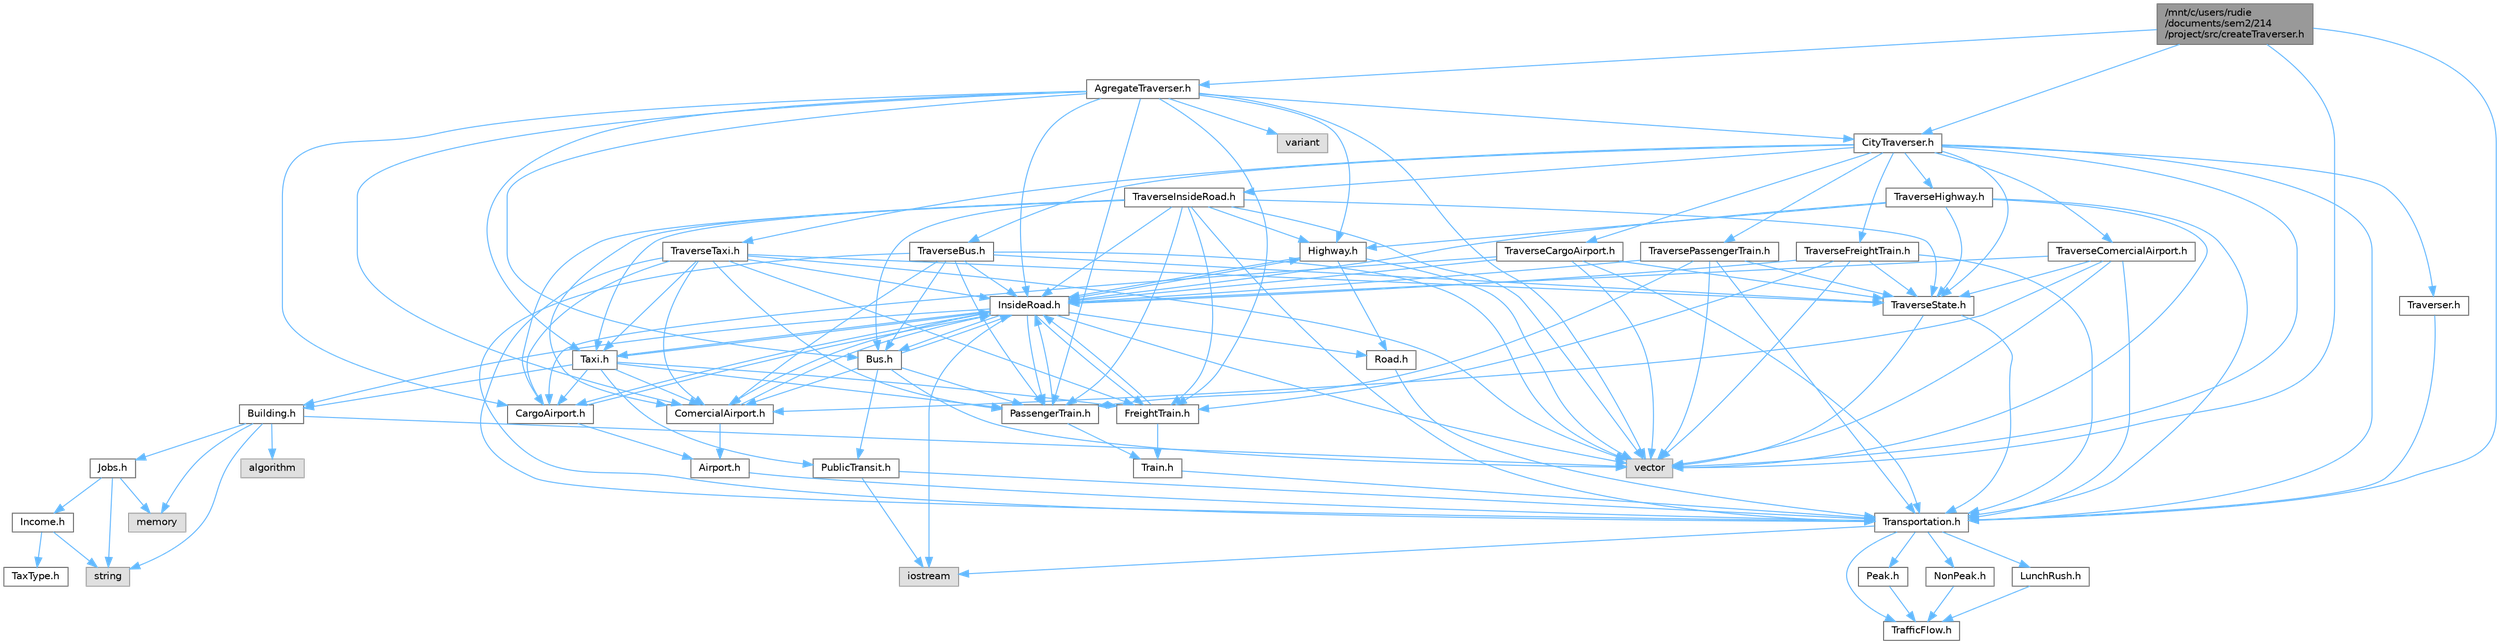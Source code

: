 digraph "/mnt/c/users/rudie/documents/sem2/214/project/src/createTraverser.h"
{
 // LATEX_PDF_SIZE
  bgcolor="transparent";
  edge [fontname=Helvetica,fontsize=10,labelfontname=Helvetica,labelfontsize=10];
  node [fontname=Helvetica,fontsize=10,shape=box,height=0.2,width=0.4];
  Node1 [id="Node000001",label="/mnt/c/users/rudie\l/documents/sem2/214\l/project/src/createTraverser.h",height=0.2,width=0.4,color="gray40", fillcolor="grey60", style="filled", fontcolor="black",tooltip="Header file for the CreateTraverser class."];
  Node1 -> Node2 [id="edge1_Node000001_Node000002",color="steelblue1",style="solid",tooltip=" "];
  Node2 [id="Node000002",label="vector",height=0.2,width=0.4,color="grey60", fillcolor="#E0E0E0", style="filled",tooltip=" "];
  Node1 -> Node3 [id="edge2_Node000001_Node000003",color="steelblue1",style="solid",tooltip=" "];
  Node3 [id="Node000003",label="AgregateTraverser.h",height=0.2,width=0.4,color="grey40", fillcolor="white", style="filled",URL="$AgregateTraverser_8h.html",tooltip="Defines the AgregateTraverser class and its interface for creating CityTraverser objects."];
  Node3 -> Node2 [id="edge3_Node000003_Node000002",color="steelblue1",style="solid",tooltip=" "];
  Node3 -> Node4 [id="edge4_Node000003_Node000004",color="steelblue1",style="solid",tooltip=" "];
  Node4 [id="Node000004",label="variant",height=0.2,width=0.4,color="grey60", fillcolor="#E0E0E0", style="filled",tooltip=" "];
  Node3 -> Node5 [id="edge5_Node000003_Node000005",color="steelblue1",style="solid",tooltip=" "];
  Node5 [id="Node000005",label="Highway.h",height=0.2,width=0.4,color="grey40", fillcolor="white", style="filled",URL="$Highway_8h.html",tooltip="Header file for the Highway class."];
  Node5 -> Node2 [id="edge6_Node000005_Node000002",color="steelblue1",style="solid",tooltip=" "];
  Node5 -> Node6 [id="edge7_Node000005_Node000006",color="steelblue1",style="solid",tooltip=" "];
  Node6 [id="Node000006",label="Road.h",height=0.2,width=0.4,color="grey40", fillcolor="white", style="filled",URL="$Road_8h.html",tooltip="Defines the Road class which inherits from the Transportation class."];
  Node6 -> Node7 [id="edge8_Node000006_Node000007",color="steelblue1",style="solid",tooltip=" "];
  Node7 [id="Node000007",label="Transportation.h",height=0.2,width=0.4,color="grey40", fillcolor="white", style="filled",URL="$Transportation_8h.html",tooltip="Header file for the Transportation class."];
  Node7 -> Node8 [id="edge9_Node000007_Node000008",color="steelblue1",style="solid",tooltip=" "];
  Node8 [id="Node000008",label="iostream",height=0.2,width=0.4,color="grey60", fillcolor="#E0E0E0", style="filled",tooltip=" "];
  Node7 -> Node9 [id="edge10_Node000007_Node000009",color="steelblue1",style="solid",tooltip=" "];
  Node9 [id="Node000009",label="TrafficFlow.h",height=0.2,width=0.4,color="grey40", fillcolor="white", style="filled",URL="$TrafficFlow_8h.html",tooltip="Defines the TrafficFlow interface for traffic flow measurement."];
  Node7 -> Node10 [id="edge11_Node000007_Node000010",color="steelblue1",style="solid",tooltip=" "];
  Node10 [id="Node000010",label="Peak.h",height=0.2,width=0.4,color="grey40", fillcolor="white", style="filled",URL="$Peak_8h.html",tooltip="Header file for the Peak class, which inherits from TrafficFlow."];
  Node10 -> Node9 [id="edge12_Node000010_Node000009",color="steelblue1",style="solid",tooltip=" "];
  Node7 -> Node11 [id="edge13_Node000007_Node000011",color="steelblue1",style="solid",tooltip=" "];
  Node11 [id="Node000011",label="NonPeak.h",height=0.2,width=0.4,color="grey40", fillcolor="white", style="filled",URL="$NonPeak_8h.html",tooltip="Header file for the NonPeak class."];
  Node11 -> Node9 [id="edge14_Node000011_Node000009",color="steelblue1",style="solid",tooltip=" "];
  Node7 -> Node12 [id="edge15_Node000007_Node000012",color="steelblue1",style="solid",tooltip=" "];
  Node12 [id="Node000012",label="LunchRush.h",height=0.2,width=0.4,color="grey40", fillcolor="white", style="filled",URL="$LunchRush_8h.html",tooltip="Header file for the LunchRush class."];
  Node12 -> Node9 [id="edge16_Node000012_Node000009",color="steelblue1",style="solid",tooltip=" "];
  Node5 -> Node13 [id="edge17_Node000005_Node000013",color="steelblue1",style="solid",tooltip=" "];
  Node13 [id="Node000013",label="InsideRoad.h",height=0.2,width=0.4,color="grey40", fillcolor="white", style="filled",URL="$InsideRoad_8h.html",tooltip="Header file for the InsideRoad class."];
  Node13 -> Node2 [id="edge18_Node000013_Node000002",color="steelblue1",style="solid",tooltip=" "];
  Node13 -> Node8 [id="edge19_Node000013_Node000008",color="steelblue1",style="solid",tooltip=" "];
  Node13 -> Node6 [id="edge20_Node000013_Node000006",color="steelblue1",style="solid",tooltip=" "];
  Node13 -> Node5 [id="edge21_Node000013_Node000005",color="steelblue1",style="solid",tooltip=" "];
  Node13 -> Node14 [id="edge22_Node000013_Node000014",color="steelblue1",style="solid",tooltip=" "];
  Node14 [id="Node000014",label="Bus.h",height=0.2,width=0.4,color="grey40", fillcolor="white", style="filled",URL="$Bus_8h.html",tooltip="Header file for the Bus class."];
  Node14 -> Node2 [id="edge23_Node000014_Node000002",color="steelblue1",style="solid",tooltip=" "];
  Node14 -> Node15 [id="edge24_Node000014_Node000015",color="steelblue1",style="solid",tooltip=" "];
  Node15 [id="Node000015",label="PublicTransit.h",height=0.2,width=0.4,color="grey40", fillcolor="white", style="filled",URL="$PublicTransit_8h.html",tooltip="Header file for the PublicTransit class."];
  Node15 -> Node8 [id="edge25_Node000015_Node000008",color="steelblue1",style="solid",tooltip=" "];
  Node15 -> Node7 [id="edge26_Node000015_Node000007",color="steelblue1",style="solid",tooltip=" "];
  Node14 -> Node13 [id="edge27_Node000014_Node000013",color="steelblue1",style="solid",tooltip=" "];
  Node14 -> Node16 [id="edge28_Node000014_Node000016",color="steelblue1",style="solid",tooltip=" "];
  Node16 [id="Node000016",label="ComercialAirport.h",height=0.2,width=0.4,color="grey40", fillcolor="white", style="filled",URL="$ComercialAirport_8h.html",tooltip="Defines the ComercialAirport class which inherits from the Airport class."];
  Node16 -> Node17 [id="edge29_Node000016_Node000017",color="steelblue1",style="solid",tooltip=" "];
  Node17 [id="Node000017",label="Airport.h",height=0.2,width=0.4,color="grey40", fillcolor="white", style="filled",URL="$Airport_8h.html",tooltip="Defines the Airport class which inherits from the Transportation class."];
  Node17 -> Node7 [id="edge30_Node000017_Node000007",color="steelblue1",style="solid",tooltip=" "];
  Node16 -> Node13 [id="edge31_Node000016_Node000013",color="steelblue1",style="solid",tooltip=" "];
  Node14 -> Node18 [id="edge32_Node000014_Node000018",color="steelblue1",style="solid",tooltip=" "];
  Node18 [id="Node000018",label="PassengerTrain.h",height=0.2,width=0.4,color="grey40", fillcolor="white", style="filled",URL="$PassengerTrain_8h.html",tooltip="Header file for the PassengerTrain class."];
  Node18 -> Node19 [id="edge33_Node000018_Node000019",color="steelblue1",style="solid",tooltip=" "];
  Node19 [id="Node000019",label="Train.h",height=0.2,width=0.4,color="grey40", fillcolor="white", style="filled",URL="$Train_8h.html",tooltip="Header file for the Train class."];
  Node19 -> Node7 [id="edge34_Node000019_Node000007",color="steelblue1",style="solid",tooltip=" "];
  Node18 -> Node13 [id="edge35_Node000018_Node000013",color="steelblue1",style="solid",tooltip=" "];
  Node13 -> Node20 [id="edge36_Node000013_Node000020",color="steelblue1",style="solid",tooltip=" "];
  Node20 [id="Node000020",label="Taxi.h",height=0.2,width=0.4,color="grey40", fillcolor="white", style="filled",URL="$Taxi_8h.html",tooltip="Header file for the Taxi class, which represents a taxi in a public transit system."];
  Node20 -> Node15 [id="edge37_Node000020_Node000015",color="steelblue1",style="solid",tooltip=" "];
  Node20 -> Node13 [id="edge38_Node000020_Node000013",color="steelblue1",style="solid",tooltip=" "];
  Node20 -> Node16 [id="edge39_Node000020_Node000016",color="steelblue1",style="solid",tooltip=" "];
  Node20 -> Node21 [id="edge40_Node000020_Node000021",color="steelblue1",style="solid",tooltip=" "];
  Node21 [id="Node000021",label="CargoAirport.h",height=0.2,width=0.4,color="grey40", fillcolor="white", style="filled",URL="$CargoAirport_8h.html",tooltip="Header file for the CargoAirport class."];
  Node21 -> Node17 [id="edge41_Node000021_Node000017",color="steelblue1",style="solid",tooltip=" "];
  Node21 -> Node13 [id="edge42_Node000021_Node000013",color="steelblue1",style="solid",tooltip=" "];
  Node20 -> Node22 [id="edge43_Node000020_Node000022",color="steelblue1",style="solid",tooltip=" "];
  Node22 [id="Node000022",label="FreightTrain.h",height=0.2,width=0.4,color="grey40", fillcolor="white", style="filled",URL="$FreightTrain_8h.html",tooltip="Header file for the FreightTrain class."];
  Node22 -> Node19 [id="edge44_Node000022_Node000019",color="steelblue1",style="solid",tooltip=" "];
  Node22 -> Node13 [id="edge45_Node000022_Node000013",color="steelblue1",style="solid",tooltip=" "];
  Node20 -> Node18 [id="edge46_Node000020_Node000018",color="steelblue1",style="solid",tooltip=" "];
  Node20 -> Node23 [id="edge47_Node000020_Node000023",color="steelblue1",style="solid",tooltip=" "];
  Node23 [id="Node000023",label="Building.h",height=0.2,width=0.4,color="grey40", fillcolor="white", style="filled",URL="$Building_8h.html",tooltip="Definition of the Building class."];
  Node23 -> Node24 [id="edge48_Node000023_Node000024",color="steelblue1",style="solid",tooltip=" "];
  Node24 [id="Node000024",label="string",height=0.2,width=0.4,color="grey60", fillcolor="#E0E0E0", style="filled",tooltip=" "];
  Node23 -> Node2 [id="edge49_Node000023_Node000002",color="steelblue1",style="solid",tooltip=" "];
  Node23 -> Node25 [id="edge50_Node000023_Node000025",color="steelblue1",style="solid",tooltip=" "];
  Node25 [id="Node000025",label="memory",height=0.2,width=0.4,color="grey60", fillcolor="#E0E0E0", style="filled",tooltip=" "];
  Node23 -> Node26 [id="edge51_Node000023_Node000026",color="steelblue1",style="solid",tooltip=" "];
  Node26 [id="Node000026",label="algorithm",height=0.2,width=0.4,color="grey60", fillcolor="#E0E0E0", style="filled",tooltip=" "];
  Node23 -> Node27 [id="edge52_Node000023_Node000027",color="steelblue1",style="solid",tooltip=" "];
  Node27 [id="Node000027",label="Jobs.h",height=0.2,width=0.4,color="grey40", fillcolor="white", style="filled",URL="$Jobs_8h.html",tooltip="Definition of the Jobs class."];
  Node27 -> Node25 [id="edge53_Node000027_Node000025",color="steelblue1",style="solid",tooltip=" "];
  Node27 -> Node28 [id="edge54_Node000027_Node000028",color="steelblue1",style="solid",tooltip=" "];
  Node28 [id="Node000028",label="Income.h",height=0.2,width=0.4,color="grey40", fillcolor="white", style="filled",URL="$Income_8h.html",tooltip="Definition of the Income class."];
  Node28 -> Node29 [id="edge55_Node000028_Node000029",color="steelblue1",style="solid",tooltip=" "];
  Node29 [id="Node000029",label="TaxType.h",height=0.2,width=0.4,color="grey40", fillcolor="white", style="filled",URL="$TaxType_8h_source.html",tooltip=" "];
  Node28 -> Node24 [id="edge56_Node000028_Node000024",color="steelblue1",style="solid",tooltip=" "];
  Node27 -> Node24 [id="edge57_Node000027_Node000024",color="steelblue1",style="solid",tooltip=" "];
  Node13 -> Node16 [id="edge58_Node000013_Node000016",color="steelblue1",style="solid",tooltip=" "];
  Node13 -> Node21 [id="edge59_Node000013_Node000021",color="steelblue1",style="solid",tooltip=" "];
  Node13 -> Node18 [id="edge60_Node000013_Node000018",color="steelblue1",style="solid",tooltip=" "];
  Node13 -> Node22 [id="edge61_Node000013_Node000022",color="steelblue1",style="solid",tooltip=" "];
  Node13 -> Node23 [id="edge62_Node000013_Node000023",color="steelblue1",style="solid",tooltip=" "];
  Node3 -> Node13 [id="edge63_Node000003_Node000013",color="steelblue1",style="solid",tooltip=" "];
  Node3 -> Node14 [id="edge64_Node000003_Node000014",color="steelblue1",style="solid",tooltip=" "];
  Node3 -> Node20 [id="edge65_Node000003_Node000020",color="steelblue1",style="solid",tooltip=" "];
  Node3 -> Node22 [id="edge66_Node000003_Node000022",color="steelblue1",style="solid",tooltip=" "];
  Node3 -> Node18 [id="edge67_Node000003_Node000018",color="steelblue1",style="solid",tooltip=" "];
  Node3 -> Node16 [id="edge68_Node000003_Node000016",color="steelblue1",style="solid",tooltip=" "];
  Node3 -> Node21 [id="edge69_Node000003_Node000021",color="steelblue1",style="solid",tooltip=" "];
  Node3 -> Node30 [id="edge70_Node000003_Node000030",color="steelblue1",style="solid",tooltip=" "];
  Node30 [id="Node000030",label="CityTraverser.h",height=0.2,width=0.4,color="grey40", fillcolor="white", style="filled",URL="$CityTraverser_8h.html",tooltip="Header file for the CityTraverser class, a concrete iterator for traversing transportation elements i..."];
  Node30 -> Node2 [id="edge71_Node000030_Node000002",color="steelblue1",style="solid",tooltip=" "];
  Node30 -> Node31 [id="edge72_Node000030_Node000031",color="steelblue1",style="solid",tooltip=" "];
  Node31 [id="Node000031",label="Traverser.h",height=0.2,width=0.4,color="grey40", fillcolor="white", style="filled",URL="$Traverser_8h.html",tooltip="Defines the Traverser interface for iterating over Transportation objects."];
  Node31 -> Node7 [id="edge73_Node000031_Node000007",color="steelblue1",style="solid",tooltip=" "];
  Node30 -> Node7 [id="edge74_Node000030_Node000007",color="steelblue1",style="solid",tooltip=" "];
  Node30 -> Node32 [id="edge75_Node000030_Node000032",color="steelblue1",style="solid",tooltip=" "];
  Node32 [id="Node000032",label="TraverseState.h",height=0.2,width=0.4,color="grey40", fillcolor="white", style="filled",URL="$TraverseState_8h.html",tooltip="Defines the TraverseState class and its interface for traversing through Transportation elements."];
  Node32 -> Node2 [id="edge76_Node000032_Node000002",color="steelblue1",style="solid",tooltip=" "];
  Node32 -> Node7 [id="edge77_Node000032_Node000007",color="steelblue1",style="solid",tooltip=" "];
  Node30 -> Node33 [id="edge78_Node000030_Node000033",color="steelblue1",style="solid",tooltip=" "];
  Node33 [id="Node000033",label="TraverseHighway.h",height=0.2,width=0.4,color="grey40", fillcolor="white", style="filled",URL="$TraverseHighway_8h.html",tooltip="Header file for the TraverseHighway class."];
  Node33 -> Node2 [id="edge79_Node000033_Node000002",color="steelblue1",style="solid",tooltip=" "];
  Node33 -> Node32 [id="edge80_Node000033_Node000032",color="steelblue1",style="solid",tooltip=" "];
  Node33 -> Node7 [id="edge81_Node000033_Node000007",color="steelblue1",style="solid",tooltip=" "];
  Node33 -> Node5 [id="edge82_Node000033_Node000005",color="steelblue1",style="solid",tooltip=" "];
  Node33 -> Node13 [id="edge83_Node000033_Node000013",color="steelblue1",style="solid",tooltip=" "];
  Node30 -> Node34 [id="edge84_Node000030_Node000034",color="steelblue1",style="solid",tooltip=" "];
  Node34 [id="Node000034",label="TraverseInsideRoad.h",height=0.2,width=0.4,color="grey40", fillcolor="white", style="filled",URL="$TraverseInsideRoad_8h.html",tooltip="Header file for the TraverseInsideRoad class."];
  Node34 -> Node2 [id="edge85_Node000034_Node000002",color="steelblue1",style="solid",tooltip=" "];
  Node34 -> Node32 [id="edge86_Node000034_Node000032",color="steelblue1",style="solid",tooltip=" "];
  Node34 -> Node7 [id="edge87_Node000034_Node000007",color="steelblue1",style="solid",tooltip=" "];
  Node34 -> Node5 [id="edge88_Node000034_Node000005",color="steelblue1",style="solid",tooltip=" "];
  Node34 -> Node13 [id="edge89_Node000034_Node000013",color="steelblue1",style="solid",tooltip=" "];
  Node34 -> Node14 [id="edge90_Node000034_Node000014",color="steelblue1",style="solid",tooltip=" "];
  Node34 -> Node20 [id="edge91_Node000034_Node000020",color="steelblue1",style="solid",tooltip=" "];
  Node34 -> Node16 [id="edge92_Node000034_Node000016",color="steelblue1",style="solid",tooltip=" "];
  Node34 -> Node21 [id="edge93_Node000034_Node000021",color="steelblue1",style="solid",tooltip=" "];
  Node34 -> Node18 [id="edge94_Node000034_Node000018",color="steelblue1",style="solid",tooltip=" "];
  Node34 -> Node22 [id="edge95_Node000034_Node000022",color="steelblue1",style="solid",tooltip=" "];
  Node30 -> Node35 [id="edge96_Node000030_Node000035",color="steelblue1",style="solid",tooltip=" "];
  Node35 [id="Node000035",label="TraverseBus.h",height=0.2,width=0.4,color="grey40", fillcolor="white", style="filled",URL="$TraverseBus_8h.html",tooltip="Header file for the TraverseBus class."];
  Node35 -> Node2 [id="edge97_Node000035_Node000002",color="steelblue1",style="solid",tooltip=" "];
  Node35 -> Node32 [id="edge98_Node000035_Node000032",color="steelblue1",style="solid",tooltip=" "];
  Node35 -> Node7 [id="edge99_Node000035_Node000007",color="steelblue1",style="solid",tooltip=" "];
  Node35 -> Node13 [id="edge100_Node000035_Node000013",color="steelblue1",style="solid",tooltip=" "];
  Node35 -> Node14 [id="edge101_Node000035_Node000014",color="steelblue1",style="solid",tooltip=" "];
  Node35 -> Node16 [id="edge102_Node000035_Node000016",color="steelblue1",style="solid",tooltip=" "];
  Node35 -> Node18 [id="edge103_Node000035_Node000018",color="steelblue1",style="solid",tooltip=" "];
  Node30 -> Node36 [id="edge104_Node000030_Node000036",color="steelblue1",style="solid",tooltip=" "];
  Node36 [id="Node000036",label="TraverseTaxi.h",height=0.2,width=0.4,color="grey40", fillcolor="white", style="filled",URL="$TraverseTaxi_8h.html",tooltip="Header file for the TraverseTaxi class."];
  Node36 -> Node2 [id="edge105_Node000036_Node000002",color="steelblue1",style="solid",tooltip=" "];
  Node36 -> Node32 [id="edge106_Node000036_Node000032",color="steelblue1",style="solid",tooltip=" "];
  Node36 -> Node7 [id="edge107_Node000036_Node000007",color="steelblue1",style="solid",tooltip=" "];
  Node36 -> Node13 [id="edge108_Node000036_Node000013",color="steelblue1",style="solid",tooltip=" "];
  Node36 -> Node16 [id="edge109_Node000036_Node000016",color="steelblue1",style="solid",tooltip=" "];
  Node36 -> Node21 [id="edge110_Node000036_Node000021",color="steelblue1",style="solid",tooltip=" "];
  Node36 -> Node18 [id="edge111_Node000036_Node000018",color="steelblue1",style="solid",tooltip=" "];
  Node36 -> Node22 [id="edge112_Node000036_Node000022",color="steelblue1",style="solid",tooltip=" "];
  Node36 -> Node20 [id="edge113_Node000036_Node000020",color="steelblue1",style="solid",tooltip=" "];
  Node30 -> Node37 [id="edge114_Node000030_Node000037",color="steelblue1",style="solid",tooltip=" "];
  Node37 [id="Node000037",label="TraverseFreightTrain.h",height=0.2,width=0.4,color="grey40", fillcolor="white", style="filled",URL="$TraverseFreightTrain_8h.html",tooltip="Header file for the TraverseFreightTrain class."];
  Node37 -> Node2 [id="edge115_Node000037_Node000002",color="steelblue1",style="solid",tooltip=" "];
  Node37 -> Node32 [id="edge116_Node000037_Node000032",color="steelblue1",style="solid",tooltip=" "];
  Node37 -> Node7 [id="edge117_Node000037_Node000007",color="steelblue1",style="solid",tooltip=" "];
  Node37 -> Node13 [id="edge118_Node000037_Node000013",color="steelblue1",style="solid",tooltip=" "];
  Node37 -> Node22 [id="edge119_Node000037_Node000022",color="steelblue1",style="solid",tooltip=" "];
  Node30 -> Node38 [id="edge120_Node000030_Node000038",color="steelblue1",style="solid",tooltip=" "];
  Node38 [id="Node000038",label="TraversePassengerTrain.h",height=0.2,width=0.4,color="grey40", fillcolor="white", style="filled",URL="$TraversePassengerTrain_8h.html",tooltip="Header file for the TraversePassengerTrain class."];
  Node38 -> Node2 [id="edge121_Node000038_Node000002",color="steelblue1",style="solid",tooltip=" "];
  Node38 -> Node32 [id="edge122_Node000038_Node000032",color="steelblue1",style="solid",tooltip=" "];
  Node38 -> Node7 [id="edge123_Node000038_Node000007",color="steelblue1",style="solid",tooltip=" "];
  Node38 -> Node13 [id="edge124_Node000038_Node000013",color="steelblue1",style="solid",tooltip=" "];
  Node38 -> Node18 [id="edge125_Node000038_Node000018",color="steelblue1",style="solid",tooltip=" "];
  Node30 -> Node39 [id="edge126_Node000030_Node000039",color="steelblue1",style="solid",tooltip=" "];
  Node39 [id="Node000039",label="TraverseCargoAirport.h",height=0.2,width=0.4,color="grey40", fillcolor="white", style="filled",URL="$TraverseCargoAirport_8h.html",tooltip="Header file for the TraverseCargoAirport class."];
  Node39 -> Node2 [id="edge127_Node000039_Node000002",color="steelblue1",style="solid",tooltip=" "];
  Node39 -> Node32 [id="edge128_Node000039_Node000032",color="steelblue1",style="solid",tooltip=" "];
  Node39 -> Node7 [id="edge129_Node000039_Node000007",color="steelblue1",style="solid",tooltip=" "];
  Node39 -> Node13 [id="edge130_Node000039_Node000013",color="steelblue1",style="solid",tooltip=" "];
  Node39 -> Node21 [id="edge131_Node000039_Node000021",color="steelblue1",style="solid",tooltip=" "];
  Node30 -> Node40 [id="edge132_Node000030_Node000040",color="steelblue1",style="solid",tooltip=" "];
  Node40 [id="Node000040",label="TraverseComercialAirport.h",height=0.2,width=0.4,color="grey40", fillcolor="white", style="filled",URL="$TraverseComercialAirport_8h.html",tooltip="Header file for the TraverseComercialAirport class."];
  Node40 -> Node2 [id="edge133_Node000040_Node000002",color="steelblue1",style="solid",tooltip=" "];
  Node40 -> Node32 [id="edge134_Node000040_Node000032",color="steelblue1",style="solid",tooltip=" "];
  Node40 -> Node7 [id="edge135_Node000040_Node000007",color="steelblue1",style="solid",tooltip=" "];
  Node40 -> Node13 [id="edge136_Node000040_Node000013",color="steelblue1",style="solid",tooltip=" "];
  Node40 -> Node16 [id="edge137_Node000040_Node000016",color="steelblue1",style="solid",tooltip=" "];
  Node1 -> Node7 [id="edge138_Node000001_Node000007",color="steelblue1",style="solid",tooltip=" "];
  Node1 -> Node30 [id="edge139_Node000001_Node000030",color="steelblue1",style="solid",tooltip=" "];
}
